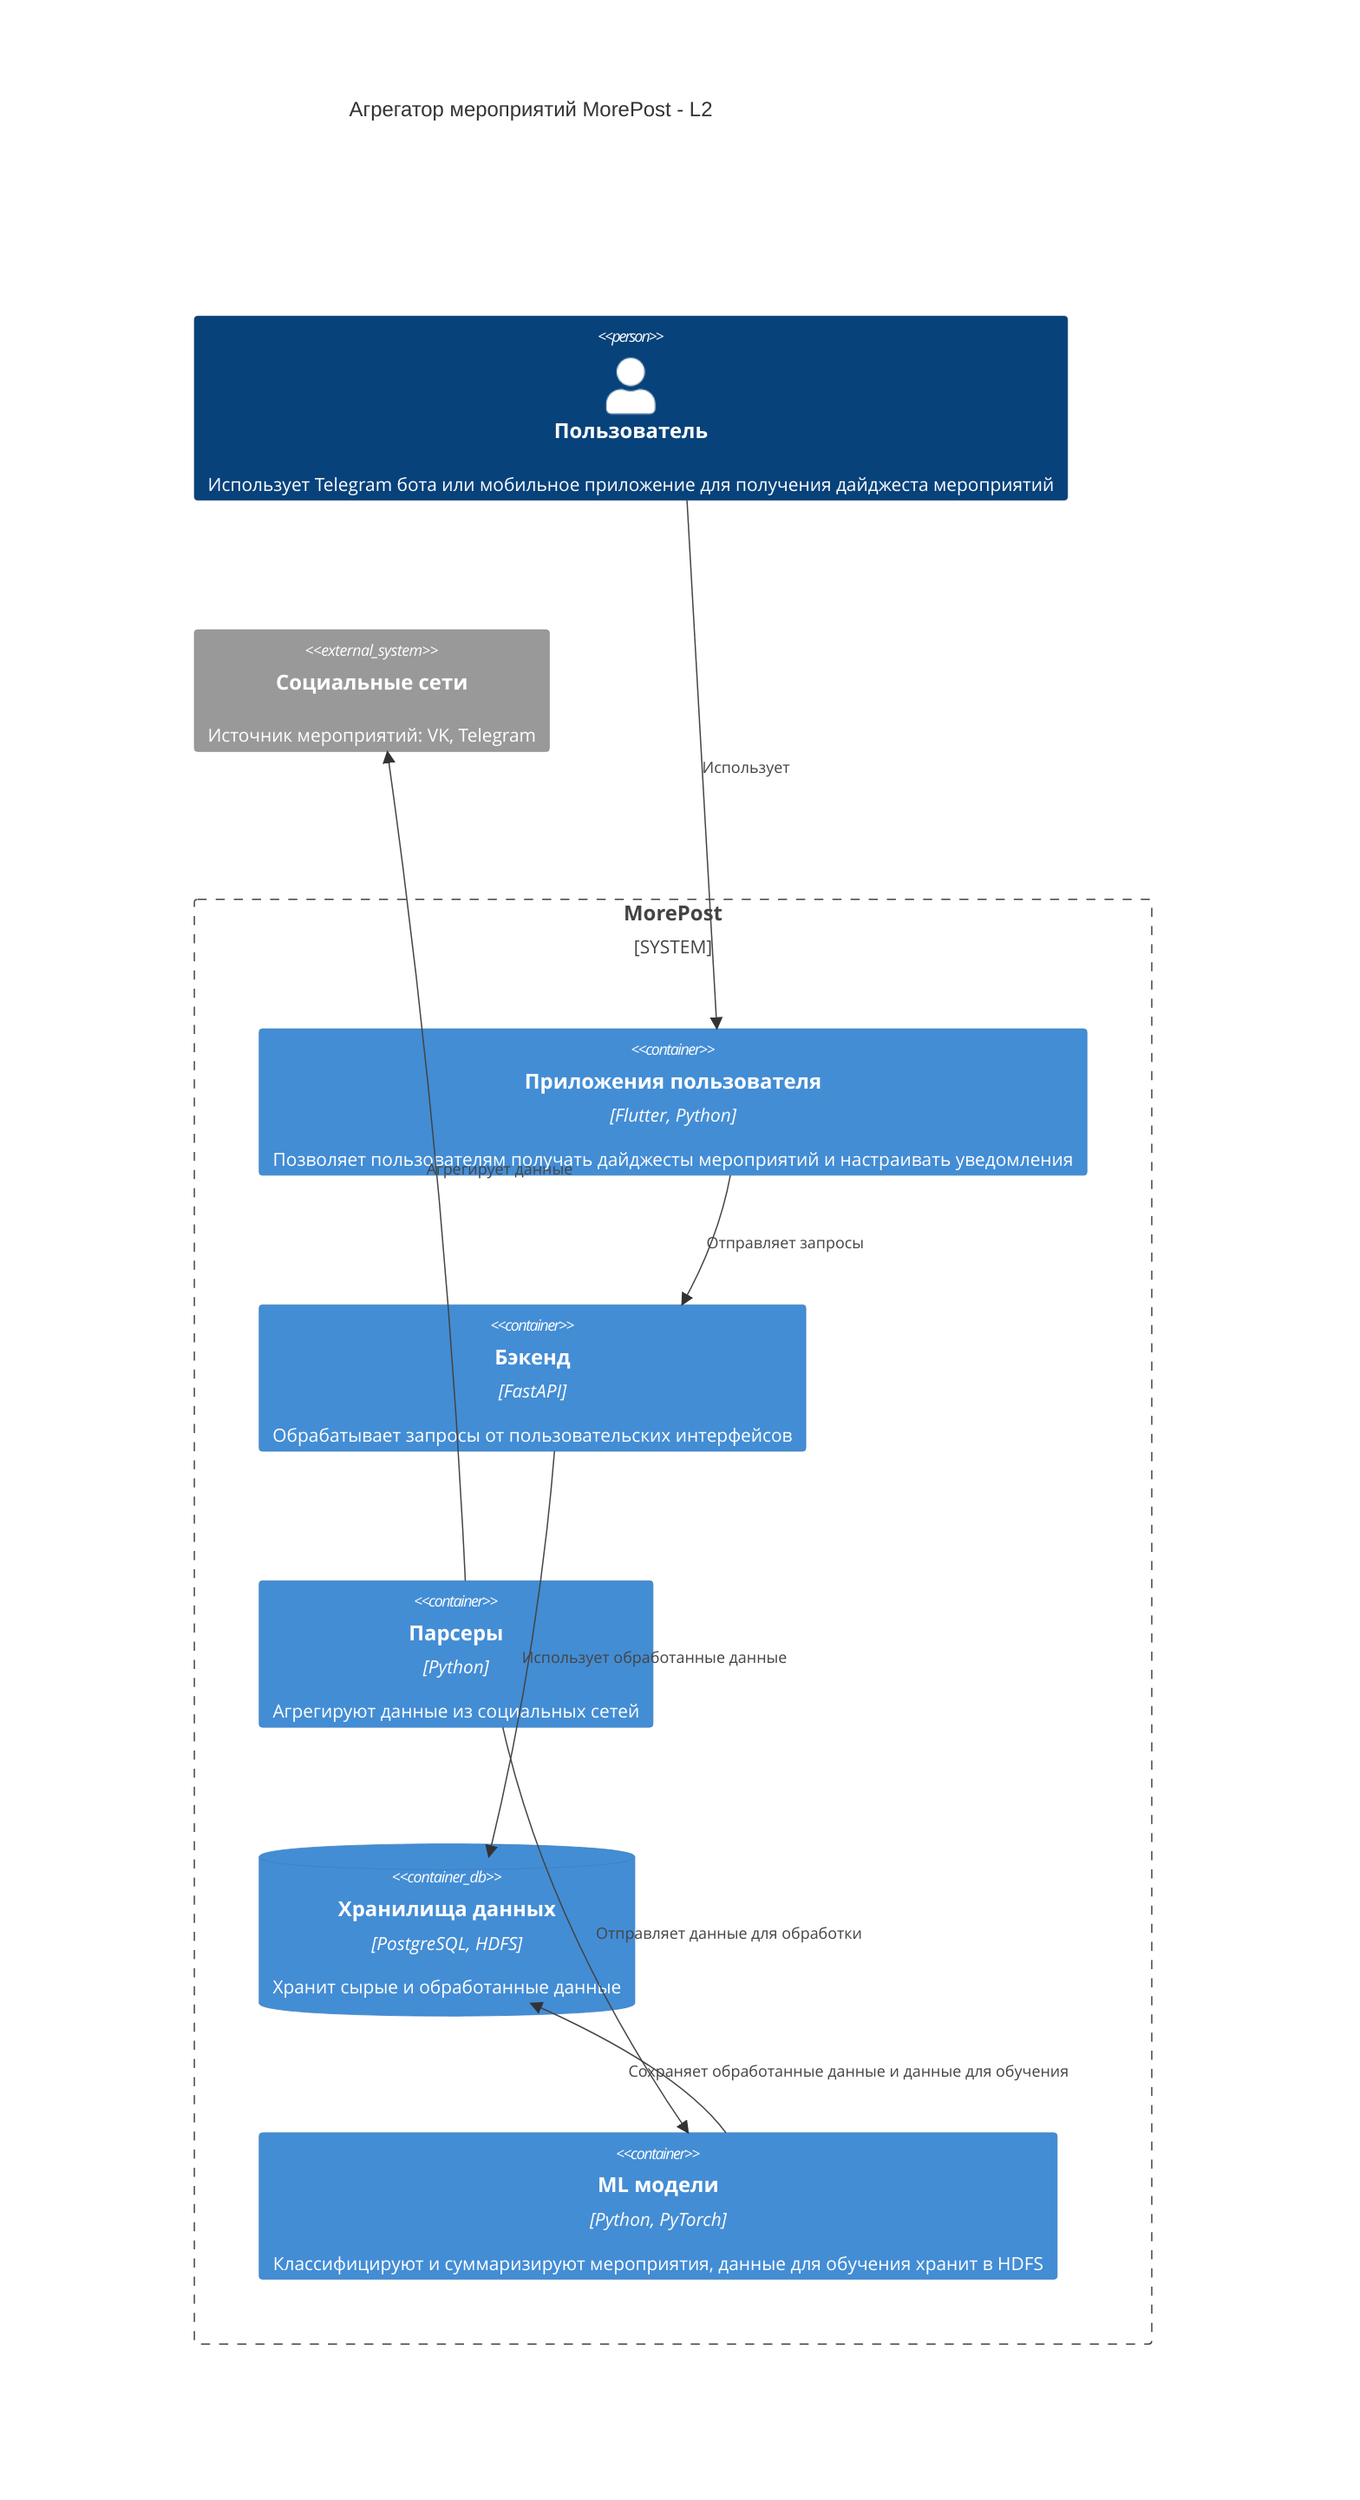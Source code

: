 C4Context
    title Агрегатор мероприятий MorePost - L2
    Person(user, "Пользователь", "Использует Telegram бота или мобильное приложение для получения дайджеста мероприятий")
    System_Boundary(morepost, "MorePost") {
        Container(userApp, "Приложения пользователя", "Flutter, Python", "Позволяет пользователям получать дайджесты мероприятий и настраивать уведомления")
        Container(backend, "Бэкенд", "FastAPI", "Обрабатывает запросы от пользовательских интерфейсов")
        Container(parsers, "Парсеры", "Python", "Агрегируют данные из социальных сетей")
        ContainerDb(db, "Хранилища данных", "PostgreSQL, HDFS", "Хранит сырые и обработанные данные")
        Container(mlModels, "ML модели", "Python, PyTorch", "Классифицируют и суммаризируют мероприятия, данные для обучения хранит в HDFS")
    }
    System_Ext(social, "Социальные сети", "Источник мероприятий: VK, Telegram")
    Rel(user, userApp, "Использует")
    Rel(userApp, backend, "Отправляет запросы")
    Rel(backend, db, "Использует обработанные данные")
    Rel(parsers, social, "Агрегирует данные")
    Rel(parsers, mlModels, "Отправляет данные для обработки")
    Rel(mlModels, db, "Сохраняет обработанные данные и данные для обучения")